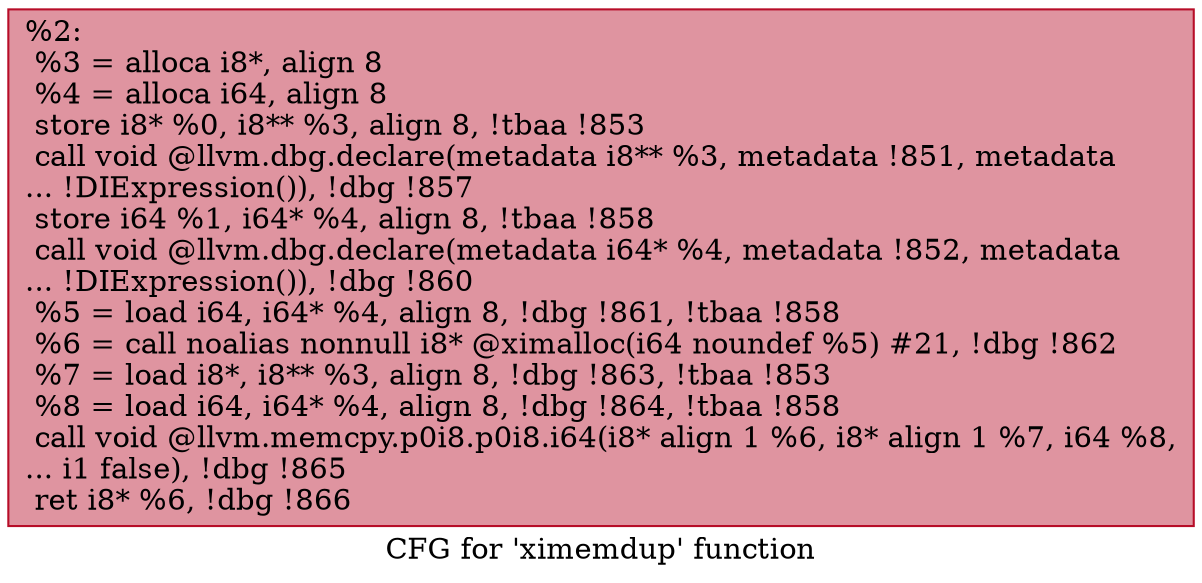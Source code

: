 digraph "CFG for 'ximemdup' function" {
	label="CFG for 'ximemdup' function";

	Node0x23ef4f0 [shape=record,color="#b70d28ff", style=filled, fillcolor="#b70d2870",label="{%2:\l  %3 = alloca i8*, align 8\l  %4 = alloca i64, align 8\l  store i8* %0, i8** %3, align 8, !tbaa !853\l  call void @llvm.dbg.declare(metadata i8** %3, metadata !851, metadata\l... !DIExpression()), !dbg !857\l  store i64 %1, i64* %4, align 8, !tbaa !858\l  call void @llvm.dbg.declare(metadata i64* %4, metadata !852, metadata\l... !DIExpression()), !dbg !860\l  %5 = load i64, i64* %4, align 8, !dbg !861, !tbaa !858\l  %6 = call noalias nonnull i8* @ximalloc(i64 noundef %5) #21, !dbg !862\l  %7 = load i8*, i8** %3, align 8, !dbg !863, !tbaa !853\l  %8 = load i64, i64* %4, align 8, !dbg !864, !tbaa !858\l  call void @llvm.memcpy.p0i8.p0i8.i64(i8* align 1 %6, i8* align 1 %7, i64 %8,\l... i1 false), !dbg !865\l  ret i8* %6, !dbg !866\l}"];
}
